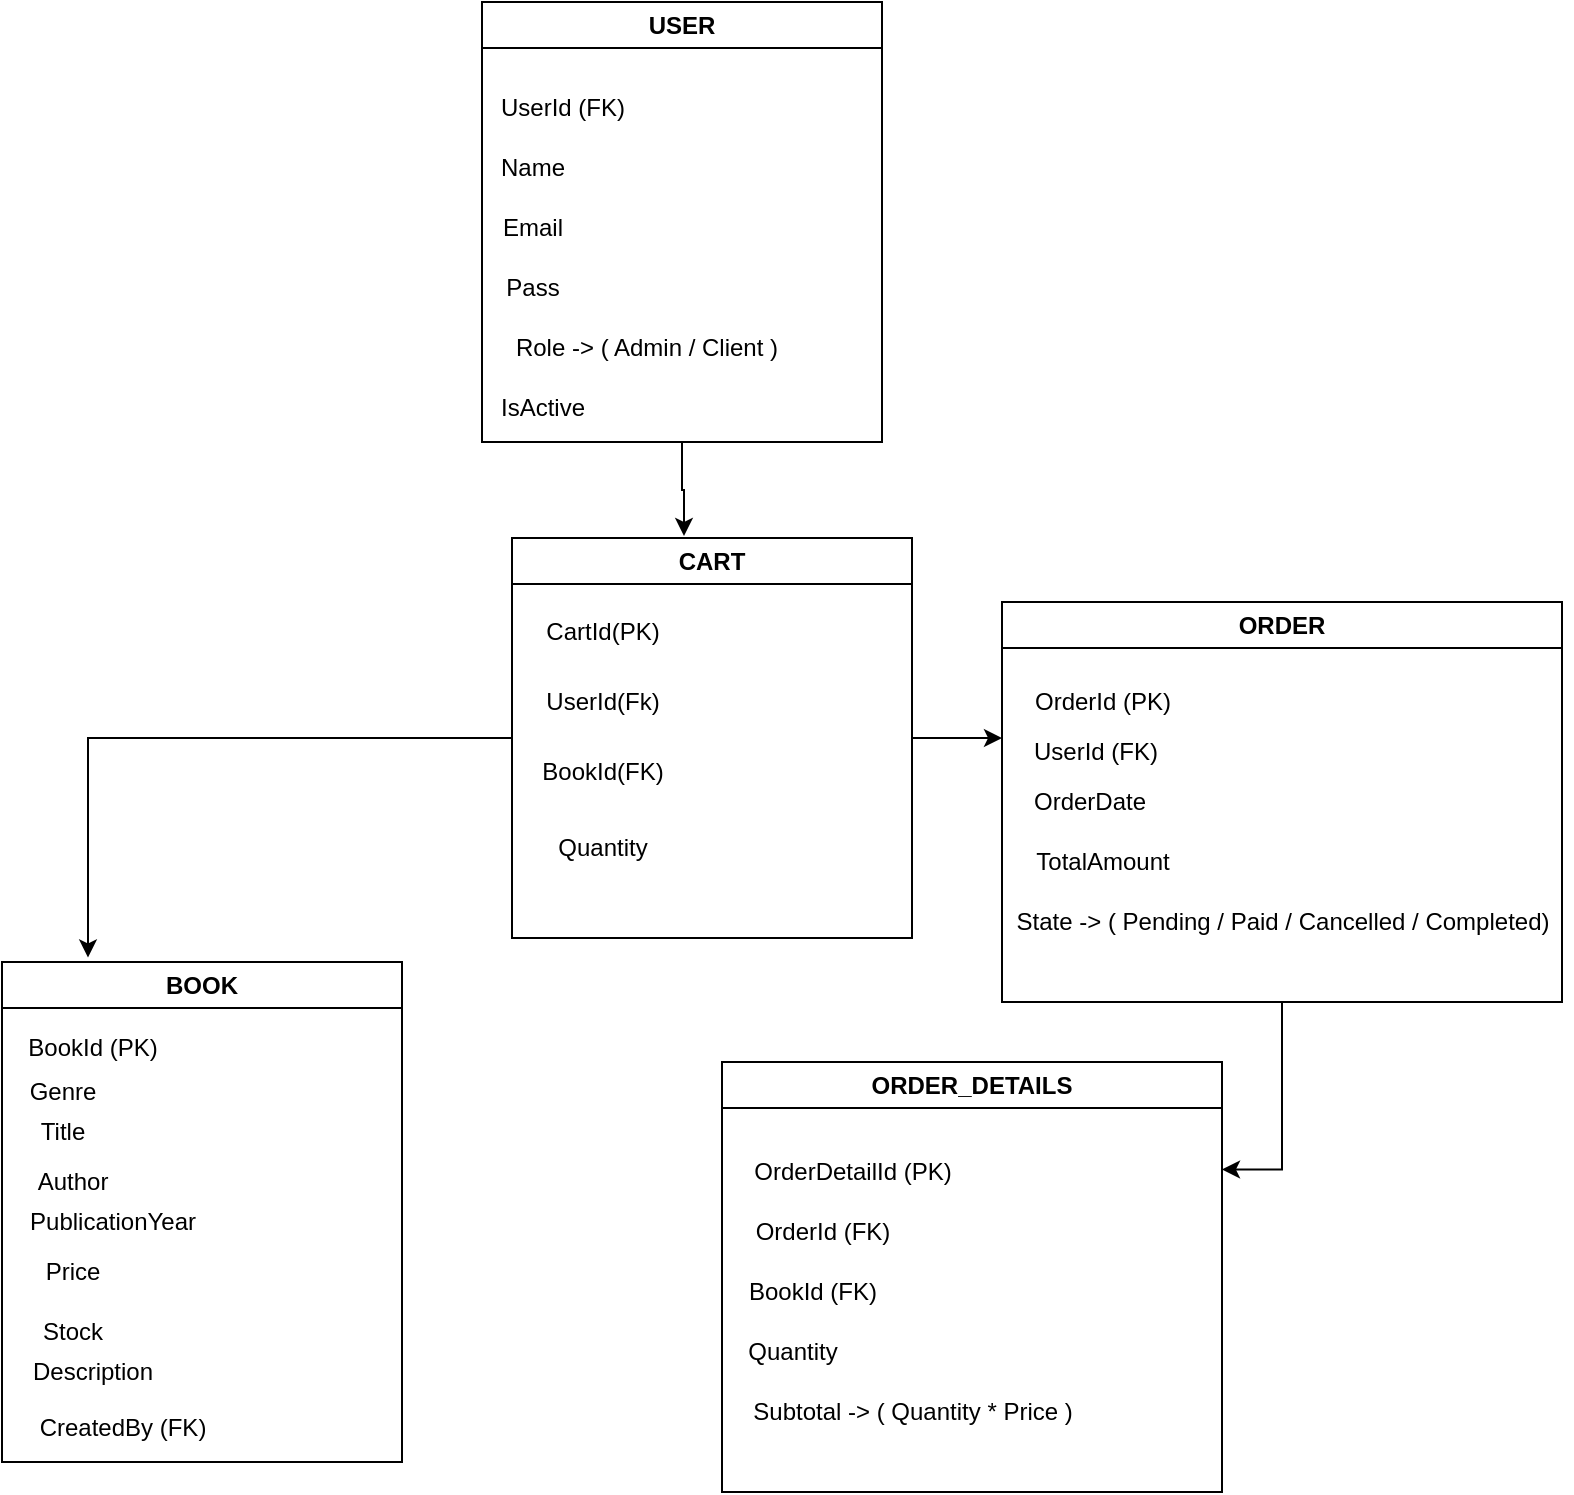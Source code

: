 <mxfile version="26.0.14">
  <diagram name="Página-1" id="eJ5r1Z9b5O2gZFpAm8o7">
    <mxGraphModel dx="1434" dy="738" grid="1" gridSize="10" guides="1" tooltips="1" connect="1" arrows="1" fold="1" page="1" pageScale="1" pageWidth="827" pageHeight="1169" math="0" shadow="0">
      <root>
        <mxCell id="0" />
        <mxCell id="1" parent="0" />
        <mxCell id="zpRsEXmZ7y7rmX2nnbqE-2" value="USER" style="swimlane;whiteSpace=wrap;html=1;" parent="1" vertex="1">
          <mxGeometry x="260" width="200" height="220" as="geometry" />
        </mxCell>
        <mxCell id="zpRsEXmZ7y7rmX2nnbqE-3" value="UserId (FK)" style="text;html=1;align=center;verticalAlign=middle;resizable=0;points=[];autosize=1;strokeColor=none;fillColor=none;" parent="zpRsEXmZ7y7rmX2nnbqE-2" vertex="1">
          <mxGeometry x="-5" y="38" width="90" height="30" as="geometry" />
        </mxCell>
        <mxCell id="zpRsEXmZ7y7rmX2nnbqE-4" value="Name" style="text;html=1;align=center;verticalAlign=middle;resizable=0;points=[];autosize=1;strokeColor=none;fillColor=none;" parent="zpRsEXmZ7y7rmX2nnbqE-2" vertex="1">
          <mxGeometry x="-5" y="68" width="60" height="30" as="geometry" />
        </mxCell>
        <mxCell id="zpRsEXmZ7y7rmX2nnbqE-6" value="Pass" style="text;html=1;align=center;verticalAlign=middle;resizable=0;points=[];autosize=1;strokeColor=none;fillColor=none;" parent="zpRsEXmZ7y7rmX2nnbqE-2" vertex="1">
          <mxGeometry y="128" width="50" height="30" as="geometry" />
        </mxCell>
        <mxCell id="zpRsEXmZ7y7rmX2nnbqE-5" value="Email" style="text;html=1;align=center;verticalAlign=middle;resizable=0;points=[];autosize=1;strokeColor=none;fillColor=none;" parent="zpRsEXmZ7y7rmX2nnbqE-2" vertex="1">
          <mxGeometry y="98" width="50" height="30" as="geometry" />
        </mxCell>
        <mxCell id="zpRsEXmZ7y7rmX2nnbqE-7" value="Role -&amp;gt; ( Admin / Client )" style="text;html=1;align=center;verticalAlign=middle;whiteSpace=wrap;rounded=0;" parent="zpRsEXmZ7y7rmX2nnbqE-2" vertex="1">
          <mxGeometry x="5" y="158" width="155" height="30" as="geometry" />
        </mxCell>
        <mxCell id="zpRsEXmZ7y7rmX2nnbqE-17" value="IsActive" style="text;html=1;align=center;verticalAlign=middle;resizable=0;points=[];autosize=1;strokeColor=none;fillColor=none;" parent="zpRsEXmZ7y7rmX2nnbqE-2" vertex="1">
          <mxGeometry x="-5" y="188" width="70" height="30" as="geometry" />
        </mxCell>
        <mxCell id="zpRsEXmZ7y7rmX2nnbqE-9" value="BOOK" style="swimlane;whiteSpace=wrap;html=1;" parent="1" vertex="1">
          <mxGeometry x="20" y="480" width="200" height="250" as="geometry" />
        </mxCell>
        <mxCell id="zpRsEXmZ7y7rmX2nnbqE-10" value="BookId (PK)" style="text;html=1;align=center;verticalAlign=middle;resizable=0;points=[];autosize=1;strokeColor=none;fillColor=none;" parent="zpRsEXmZ7y7rmX2nnbqE-9" vertex="1">
          <mxGeometry y="28" width="90" height="30" as="geometry" />
        </mxCell>
        <mxCell id="zpRsEXmZ7y7rmX2nnbqE-11" value="Title" style="text;html=1;align=center;verticalAlign=middle;resizable=0;points=[];autosize=1;strokeColor=none;fillColor=none;" parent="zpRsEXmZ7y7rmX2nnbqE-9" vertex="1">
          <mxGeometry x="5" y="70" width="50" height="30" as="geometry" />
        </mxCell>
        <mxCell id="zpRsEXmZ7y7rmX2nnbqE-12" value="Author" style="text;html=1;align=center;verticalAlign=middle;resizable=0;points=[];autosize=1;strokeColor=none;fillColor=none;" parent="zpRsEXmZ7y7rmX2nnbqE-9" vertex="1">
          <mxGeometry x="5" y="95" width="60" height="30" as="geometry" />
        </mxCell>
        <mxCell id="zpRsEXmZ7y7rmX2nnbqE-13" value="PublicationYear" style="text;html=1;align=center;verticalAlign=middle;resizable=0;points=[];autosize=1;strokeColor=none;fillColor=none;" parent="zpRsEXmZ7y7rmX2nnbqE-9" vertex="1">
          <mxGeometry y="114.5" width="110" height="30" as="geometry" />
        </mxCell>
        <mxCell id="zpRsEXmZ7y7rmX2nnbqE-15" value="Price" style="text;html=1;align=center;verticalAlign=middle;resizable=0;points=[];autosize=1;strokeColor=none;fillColor=none;" parent="zpRsEXmZ7y7rmX2nnbqE-9" vertex="1">
          <mxGeometry x="10" y="140" width="50" height="30" as="geometry" />
        </mxCell>
        <mxCell id="zpRsEXmZ7y7rmX2nnbqE-16" value="Stock" style="text;html=1;align=center;verticalAlign=middle;resizable=0;points=[];autosize=1;strokeColor=none;fillColor=none;" parent="zpRsEXmZ7y7rmX2nnbqE-9" vertex="1">
          <mxGeometry x="10" y="170" width="50" height="30" as="geometry" />
        </mxCell>
        <mxCell id="zpRsEXmZ7y7rmX2nnbqE-14" value="Genre" style="text;html=1;align=center;verticalAlign=middle;resizable=0;points=[];autosize=1;strokeColor=none;fillColor=none;" parent="zpRsEXmZ7y7rmX2nnbqE-9" vertex="1">
          <mxGeometry y="50" width="60" height="30" as="geometry" />
        </mxCell>
        <mxCell id="mvwaZfpoOtb_v0eCeMUj-2" value="Description" style="text;html=1;align=center;verticalAlign=middle;resizable=0;points=[];autosize=1;strokeColor=none;fillColor=none;" vertex="1" parent="zpRsEXmZ7y7rmX2nnbqE-9">
          <mxGeometry x="5" y="190" width="80" height="30" as="geometry" />
        </mxCell>
        <mxCell id="mvwaZfpoOtb_v0eCeMUj-15" value="CreatedBy (FK)" style="text;html=1;align=center;verticalAlign=middle;resizable=0;points=[];autosize=1;strokeColor=none;fillColor=none;" vertex="1" parent="zpRsEXmZ7y7rmX2nnbqE-9">
          <mxGeometry x="5" y="218" width="110" height="30" as="geometry" />
        </mxCell>
        <mxCell id="zpRsEXmZ7y7rmX2nnbqE-45" style="edgeStyle=orthogonalEdgeStyle;rounded=0;orthogonalLoop=1;jettySize=auto;html=1;entryX=1;entryY=0.25;entryDx=0;entryDy=0;" parent="1" source="zpRsEXmZ7y7rmX2nnbqE-31" target="zpRsEXmZ7y7rmX2nnbqE-37" edge="1">
          <mxGeometry relative="1" as="geometry" />
        </mxCell>
        <mxCell id="zpRsEXmZ7y7rmX2nnbqE-31" value="ORDER" style="swimlane;whiteSpace=wrap;html=1;" parent="1" vertex="1">
          <mxGeometry x="520" y="300" width="280" height="200" as="geometry" />
        </mxCell>
        <mxCell id="zpRsEXmZ7y7rmX2nnbqE-24" value="OrderDate" style="text;strokeColor=none;fillColor=none;align=left;verticalAlign=middle;spacingLeft=4;spacingRight=4;overflow=hidden;points=[[0,0.5],[1,0.5]];portConstraint=eastwest;rotatable=0;whiteSpace=wrap;html=1;" parent="zpRsEXmZ7y7rmX2nnbqE-31" vertex="1">
          <mxGeometry x="10" y="85" width="80" height="30" as="geometry" />
        </mxCell>
        <mxCell id="zpRsEXmZ7y7rmX2nnbqE-23" value="UserId (FK)" style="text;strokeColor=none;fillColor=none;align=left;verticalAlign=middle;spacingLeft=4;spacingRight=4;overflow=hidden;points=[[0,0.5],[1,0.5]];portConstraint=eastwest;rotatable=0;whiteSpace=wrap;html=1;" parent="zpRsEXmZ7y7rmX2nnbqE-31" vertex="1">
          <mxGeometry x="10" y="65" width="80" height="20" as="geometry" />
        </mxCell>
        <mxCell id="zpRsEXmZ7y7rmX2nnbqE-33" value="TotalAmount" style="text;html=1;align=center;verticalAlign=middle;resizable=0;points=[];autosize=1;strokeColor=none;fillColor=none;" parent="zpRsEXmZ7y7rmX2nnbqE-31" vertex="1">
          <mxGeometry x="5" y="115" width="90" height="30" as="geometry" />
        </mxCell>
        <mxCell id="zpRsEXmZ7y7rmX2nnbqE-32" value="OrderId (PK)" style="text;html=1;align=center;verticalAlign=middle;resizable=0;points=[];autosize=1;strokeColor=none;fillColor=none;" parent="zpRsEXmZ7y7rmX2nnbqE-31" vertex="1">
          <mxGeometry x="5" y="35" width="90" height="30" as="geometry" />
        </mxCell>
        <mxCell id="mvwaZfpoOtb_v0eCeMUj-1" value="State -&amp;gt; ( Pending / Paid / Cancelled / Completed)" style="text;html=1;align=center;verticalAlign=middle;resizable=0;points=[];autosize=1;strokeColor=none;fillColor=none;" vertex="1" parent="zpRsEXmZ7y7rmX2nnbqE-31">
          <mxGeometry x="-5" y="145" width="290" height="30" as="geometry" />
        </mxCell>
        <mxCell id="zpRsEXmZ7y7rmX2nnbqE-37" value="ORDER_DETAILS" style="swimlane;whiteSpace=wrap;html=1;" parent="1" vertex="1">
          <mxGeometry x="380" y="530" width="250" height="215" as="geometry" />
        </mxCell>
        <mxCell id="zpRsEXmZ7y7rmX2nnbqE-38" value="OrderDetailId (PK)" style="text;html=1;align=center;verticalAlign=middle;resizable=0;points=[];autosize=1;strokeColor=none;fillColor=none;" parent="zpRsEXmZ7y7rmX2nnbqE-37" vertex="1">
          <mxGeometry x="5" y="40" width="120" height="30" as="geometry" />
        </mxCell>
        <mxCell id="zpRsEXmZ7y7rmX2nnbqE-39" value="OrderId (FK)" style="text;html=1;align=center;verticalAlign=middle;resizable=0;points=[];autosize=1;strokeColor=none;fillColor=none;" parent="zpRsEXmZ7y7rmX2nnbqE-37" vertex="1">
          <mxGeometry x="5" y="70" width="90" height="30" as="geometry" />
        </mxCell>
        <mxCell id="zpRsEXmZ7y7rmX2nnbqE-40" value="BookId (FK)" style="text;html=1;align=center;verticalAlign=middle;resizable=0;points=[];autosize=1;strokeColor=none;fillColor=none;" parent="zpRsEXmZ7y7rmX2nnbqE-37" vertex="1">
          <mxGeometry y="100" width="90" height="30" as="geometry" />
        </mxCell>
        <mxCell id="zpRsEXmZ7y7rmX2nnbqE-41" value="Quantity" style="text;html=1;align=center;verticalAlign=middle;resizable=0;points=[];autosize=1;strokeColor=none;fillColor=none;" parent="zpRsEXmZ7y7rmX2nnbqE-37" vertex="1">
          <mxGeometry y="130" width="70" height="30" as="geometry" />
        </mxCell>
        <mxCell id="mvwaZfpoOtb_v0eCeMUj-12" value="Subtotal -&amp;gt; ( Quantity * Price )" style="text;html=1;align=center;verticalAlign=middle;resizable=0;points=[];autosize=1;strokeColor=none;fillColor=none;" vertex="1" parent="zpRsEXmZ7y7rmX2nnbqE-37">
          <mxGeometry x="5" y="160" width="180" height="30" as="geometry" />
        </mxCell>
        <mxCell id="mvwaZfpoOtb_v0eCeMUj-4" style="edgeStyle=orthogonalEdgeStyle;rounded=0;orthogonalLoop=1;jettySize=auto;html=1;entryX=0.215;entryY=-0.009;entryDx=0;entryDy=0;entryPerimeter=0;" edge="1" parent="1" source="mvwaZfpoOtb_v0eCeMUj-3" target="zpRsEXmZ7y7rmX2nnbqE-9">
          <mxGeometry relative="1" as="geometry">
            <mxPoint x="80" y="368" as="targetPoint" />
          </mxGeometry>
        </mxCell>
        <mxCell id="mvwaZfpoOtb_v0eCeMUj-6" style="edgeStyle=orthogonalEdgeStyle;rounded=0;orthogonalLoop=1;jettySize=auto;html=1;" edge="1" parent="1" source="mvwaZfpoOtb_v0eCeMUj-3">
          <mxGeometry relative="1" as="geometry">
            <mxPoint x="520" y="368" as="targetPoint" />
          </mxGeometry>
        </mxCell>
        <mxCell id="mvwaZfpoOtb_v0eCeMUj-3" value="CART" style="swimlane;whiteSpace=wrap;html=1;" vertex="1" parent="1">
          <mxGeometry x="275" y="268" width="200" height="200" as="geometry" />
        </mxCell>
        <mxCell id="mvwaZfpoOtb_v0eCeMUj-7" value="CartId(PK)" style="text;html=1;align=center;verticalAlign=middle;resizable=0;points=[];autosize=1;strokeColor=none;fillColor=none;" vertex="1" parent="mvwaZfpoOtb_v0eCeMUj-3">
          <mxGeometry x="5" y="32" width="80" height="30" as="geometry" />
        </mxCell>
        <mxCell id="mvwaZfpoOtb_v0eCeMUj-8" value="UserId(Fk)" style="text;html=1;align=center;verticalAlign=middle;resizable=0;points=[];autosize=1;strokeColor=none;fillColor=none;" vertex="1" parent="mvwaZfpoOtb_v0eCeMUj-3">
          <mxGeometry x="5" y="67" width="80" height="30" as="geometry" />
        </mxCell>
        <mxCell id="mvwaZfpoOtb_v0eCeMUj-9" value="BookId(FK)" style="text;html=1;align=center;verticalAlign=middle;resizable=0;points=[];autosize=1;strokeColor=none;fillColor=none;" vertex="1" parent="mvwaZfpoOtb_v0eCeMUj-3">
          <mxGeometry x="5" y="102" width="80" height="30" as="geometry" />
        </mxCell>
        <mxCell id="mvwaZfpoOtb_v0eCeMUj-5" style="edgeStyle=orthogonalEdgeStyle;rounded=0;orthogonalLoop=1;jettySize=auto;html=1;exitX=0.5;exitY=1;exitDx=0;exitDy=0;entryX=0.43;entryY=-0.005;entryDx=0;entryDy=0;entryPerimeter=0;" edge="1" parent="1" source="zpRsEXmZ7y7rmX2nnbqE-2" target="mvwaZfpoOtb_v0eCeMUj-3">
          <mxGeometry relative="1" as="geometry" />
        </mxCell>
        <mxCell id="mvwaZfpoOtb_v0eCeMUj-10" value="Quantity" style="text;html=1;align=center;verticalAlign=middle;resizable=0;points=[];autosize=1;strokeColor=none;fillColor=none;" vertex="1" parent="1">
          <mxGeometry x="285" y="408" width="70" height="30" as="geometry" />
        </mxCell>
      </root>
    </mxGraphModel>
  </diagram>
</mxfile>
